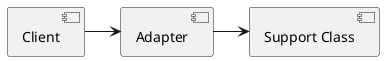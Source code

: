 @startuml
'https://plantuml.com/component-diagram

[Client] -> [Adapter]
[Adapter] -> [Support Class]

@enduml
